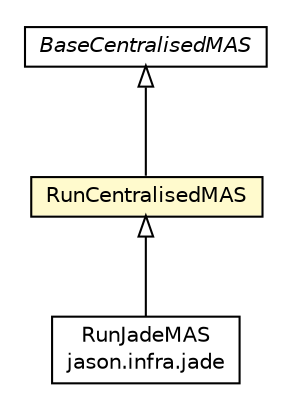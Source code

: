 #!/usr/local/bin/dot
#
# Class diagram 
# Generated by UMLGraph version R5_6 (http://www.umlgraph.org/)
#

digraph G {
	edge [fontname="Helvetica",fontsize=10,labelfontname="Helvetica",labelfontsize=10];
	node [fontname="Helvetica",fontsize=10,shape=plaintext];
	nodesep=0.25;
	ranksep=0.5;
	// jason.infra.centralised.RunCentralisedMAS
	c59725 [label=<<table title="jason.infra.centralised.RunCentralisedMAS" border="0" cellborder="1" cellspacing="0" cellpadding="2" port="p" bgcolor="lemonChiffon" href="./RunCentralisedMAS.html">
		<tr><td><table border="0" cellspacing="0" cellpadding="1">
<tr><td align="center" balign="center"> RunCentralisedMAS </td></tr>
		</table></td></tr>
		</table>>, URL="./RunCentralisedMAS.html", fontname="Helvetica", fontcolor="black", fontsize=10.0];
	// jason.infra.centralised.BaseCentralisedMAS
	c59740 [label=<<table title="jason.infra.centralised.BaseCentralisedMAS" border="0" cellborder="1" cellspacing="0" cellpadding="2" port="p" href="./BaseCentralisedMAS.html">
		<tr><td><table border="0" cellspacing="0" cellpadding="1">
<tr><td align="center" balign="center"><font face="Helvetica-Oblique"> BaseCentralisedMAS </font></td></tr>
		</table></td></tr>
		</table>>, URL="./BaseCentralisedMAS.html", fontname="Helvetica", fontcolor="black", fontsize=10.0];
	// jason.infra.jade.RunJadeMAS
	c59746 [label=<<table title="jason.infra.jade.RunJadeMAS" border="0" cellborder="1" cellspacing="0" cellpadding="2" port="p" href="../jade/RunJadeMAS.html">
		<tr><td><table border="0" cellspacing="0" cellpadding="1">
<tr><td align="center" balign="center"> RunJadeMAS </td></tr>
<tr><td align="center" balign="center"> jason.infra.jade </td></tr>
		</table></td></tr>
		</table>>, URL="../jade/RunJadeMAS.html", fontname="Helvetica", fontcolor="black", fontsize=10.0];
	//jason.infra.centralised.RunCentralisedMAS extends jason.infra.centralised.BaseCentralisedMAS
	c59740:p -> c59725:p [dir=back,arrowtail=empty];
	//jason.infra.jade.RunJadeMAS extends jason.infra.centralised.RunCentralisedMAS
	c59725:p -> c59746:p [dir=back,arrowtail=empty];
}


